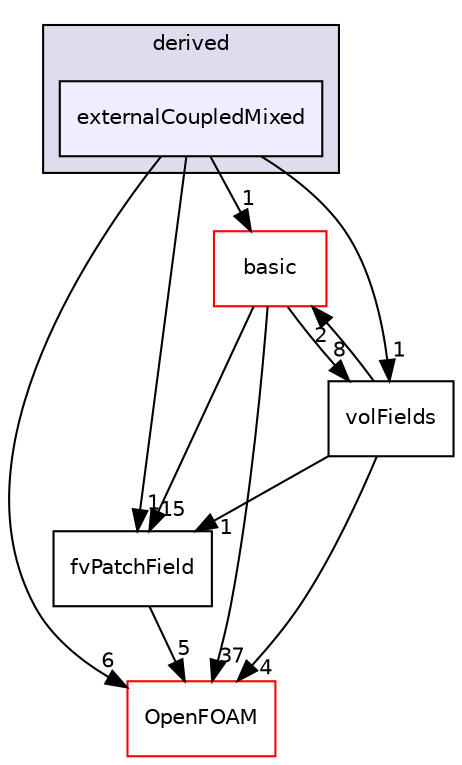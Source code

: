 digraph "src/finiteVolume/fields/fvPatchFields/derived/externalCoupledMixed" {
  bgcolor=transparent;
  compound=true
  node [ fontsize="10", fontname="Helvetica"];
  edge [ labelfontsize="10", labelfontname="Helvetica"];
  subgraph clusterdir_ece9aa6b5af9a7776a75b0c1993b0910 {
    graph [ bgcolor="#ddddee", pencolor="black", label="derived" fontname="Helvetica", fontsize="10", URL="dir_ece9aa6b5af9a7776a75b0c1993b0910.html"]
  dir_cc8aee1e0c8104034b25dc66408098cf [shape=box, label="externalCoupledMixed", style="filled", fillcolor="#eeeeff", pencolor="black", URL="dir_cc8aee1e0c8104034b25dc66408098cf.html"];
  }
  dir_546b14c9025d30bb5b92fa069dbdd82c [shape=box label="basic" color="red" URL="dir_546b14c9025d30bb5b92fa069dbdd82c.html"];
  dir_6b9423849569a7ee618201e7cfce9eaa [shape=box label="fvPatchField" URL="dir_6b9423849569a7ee618201e7cfce9eaa.html"];
  dir_bd8bf7fa65467c460a50eacc456ce356 [shape=box label="volFields" URL="dir_bd8bf7fa65467c460a50eacc456ce356.html"];
  dir_c5473ff19b20e6ec4dfe5c310b3778a8 [shape=box label="OpenFOAM" color="red" URL="dir_c5473ff19b20e6ec4dfe5c310b3778a8.html"];
  dir_546b14c9025d30bb5b92fa069dbdd82c->dir_6b9423849569a7ee618201e7cfce9eaa [headlabel="15", labeldistance=1.5 headhref="dir_000938_001041.html"];
  dir_546b14c9025d30bb5b92fa069dbdd82c->dir_bd8bf7fa65467c460a50eacc456ce356 [headlabel="8", labeldistance=1.5 headhref="dir_000938_001062.html"];
  dir_546b14c9025d30bb5b92fa069dbdd82c->dir_c5473ff19b20e6ec4dfe5c310b3778a8 [headlabel="37", labeldistance=1.5 headhref="dir_000938_001896.html"];
  dir_6b9423849569a7ee618201e7cfce9eaa->dir_c5473ff19b20e6ec4dfe5c310b3778a8 [headlabel="5", labeldistance=1.5 headhref="dir_001041_001896.html"];
  dir_bd8bf7fa65467c460a50eacc456ce356->dir_546b14c9025d30bb5b92fa069dbdd82c [headlabel="2", labeldistance=1.5 headhref="dir_001062_000938.html"];
  dir_bd8bf7fa65467c460a50eacc456ce356->dir_6b9423849569a7ee618201e7cfce9eaa [headlabel="1", labeldistance=1.5 headhref="dir_001062_001041.html"];
  dir_bd8bf7fa65467c460a50eacc456ce356->dir_c5473ff19b20e6ec4dfe5c310b3778a8 [headlabel="4", labeldistance=1.5 headhref="dir_001062_001896.html"];
  dir_cc8aee1e0c8104034b25dc66408098cf->dir_546b14c9025d30bb5b92fa069dbdd82c [headlabel="1", labeldistance=1.5 headhref="dir_000971_000938.html"];
  dir_cc8aee1e0c8104034b25dc66408098cf->dir_6b9423849569a7ee618201e7cfce9eaa [headlabel="1", labeldistance=1.5 headhref="dir_000971_001041.html"];
  dir_cc8aee1e0c8104034b25dc66408098cf->dir_bd8bf7fa65467c460a50eacc456ce356 [headlabel="1", labeldistance=1.5 headhref="dir_000971_001062.html"];
  dir_cc8aee1e0c8104034b25dc66408098cf->dir_c5473ff19b20e6ec4dfe5c310b3778a8 [headlabel="6", labeldistance=1.5 headhref="dir_000971_001896.html"];
}
